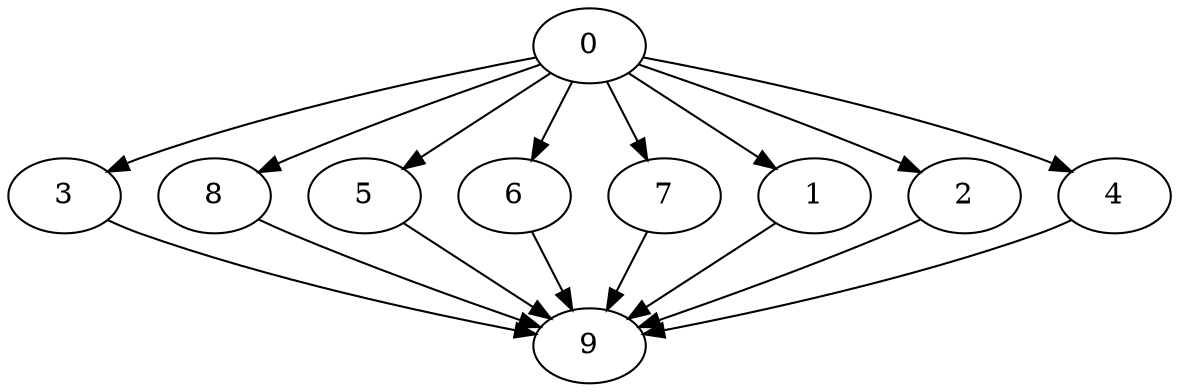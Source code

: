 digraph "Fork_Join_Nodes_10_CCR_10.02_WeightType_Random" {
	graph ["Duplicate states"=0,
		GraphType=F_J,
		"Max states in OPEN"=0,
		Modes="120000ms; topo-ordered tasks, ; Pruning: task equivalence, fixed order ready list, ; F-value: ; Optimisation: best schedule length (\
SL) optimisation on equal, ",
		NumberOfTasks=10,
		"Pruned using list schedule length"=182,
		"States removed from OPEN"=0,
		TargetSystem="Homogeneous-2",
		"Time to schedule (ms)"=117,
		"Total idle time"=41,
		"Total schedule length"=60,
		"Total sequential time"=60,
		"Total states created"=364
	];
	0	["Finish time"=5,
		Processor=0,
		"Start time"=0,
		Weight=5];
	3	["Finish time"=13,
		Processor=0,
		"Start time"=5,
		Weight=8];
	0 -> 3	[Weight=31];
	8	["Finish time"=19,
		Processor=0,
		"Start time"=13,
		Weight=6];
	0 -> 8	[Weight=25];
	5	["Finish time"=22,
		Processor=0,
		"Start time"=19,
		Weight=3];
	0 -> 5	[Weight=63];
	6	["Finish time"=27,
		Processor=0,
		"Start time"=22,
		Weight=5];
	0 -> 6	[Weight=25];
	7	["Finish time"=37,
		Processor=0,
		"Start time"=27,
		Weight=10];
	0 -> 7	[Weight=19];
	1	["Finish time"=43,
		Processor=0,
		"Start time"=37,
		Weight=6];
	0 -> 1	[Weight=31];
	2	["Finish time"=49,
		Processor=0,
		"Start time"=43,
		Weight=6];
	0 -> 2	[Weight=31];
	4	["Finish time"=58,
		Processor=0,
		"Start time"=49,
		Weight=9];
	0 -> 4	[Weight=56];
	9	["Finish time"=60,
		Processor=0,
		"Start time"=58,
		Weight=2];
	3 -> 9	[Weight=63];
	8 -> 9	[Weight=63];
	5 -> 9	[Weight=50];
	6 -> 9	[Weight=38];
	7 -> 9	[Weight=31];
	1 -> 9	[Weight=31];
	2 -> 9	[Weight=25];
	4 -> 9	[Weight=19];
}
